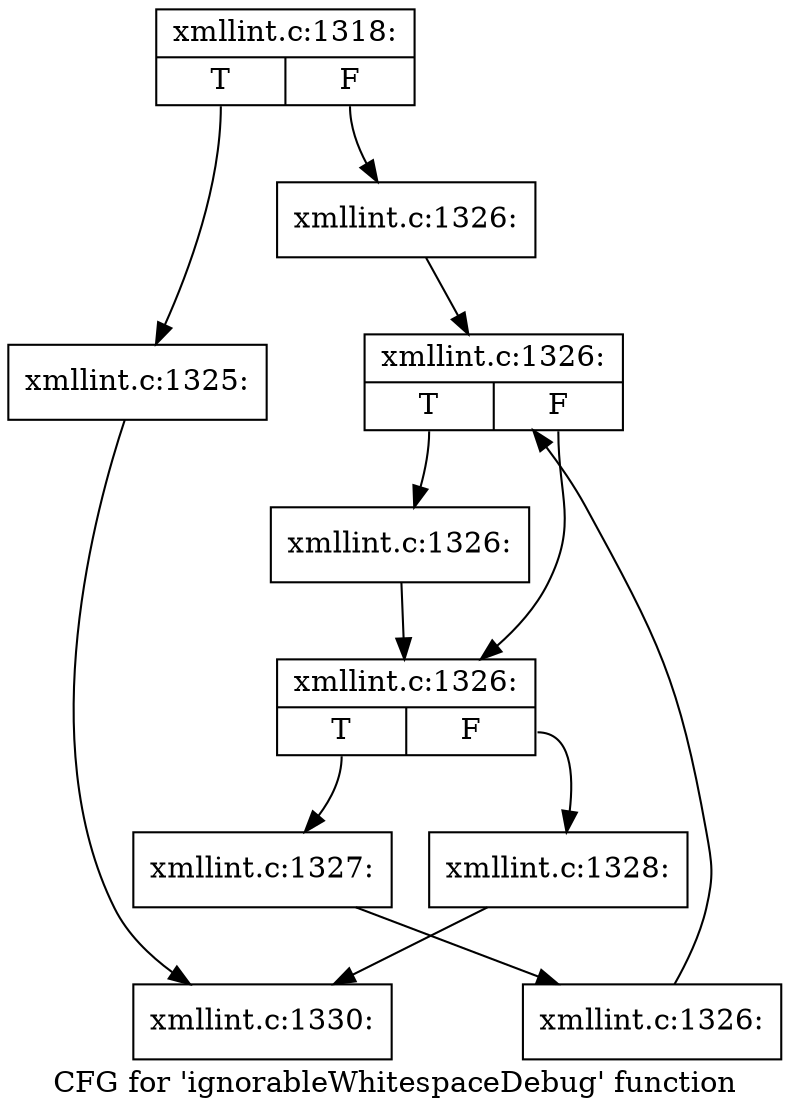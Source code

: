 digraph "CFG for 'ignorableWhitespaceDebug' function" {
	label="CFG for 'ignorableWhitespaceDebug' function";

	Node0x556d1b56cea0 [shape=record,label="{xmllint.c:1318:|{<s0>T|<s1>F}}"];
	Node0x556d1b56cea0:s0 -> Node0x556d1b56e2c0;
	Node0x556d1b56cea0:s1 -> Node0x556d1b56e310;
	Node0x556d1b56e2c0 [shape=record,label="{xmllint.c:1325:}"];
	Node0x556d1b56e2c0 -> Node0x556d1b56cef0;
	Node0x556d1b56e310 [shape=record,label="{xmllint.c:1326:}"];
	Node0x556d1b56e310 -> Node0x556d1b56e760;
	Node0x556d1b56e760 [shape=record,label="{xmllint.c:1326:|{<s0>T|<s1>F}}"];
	Node0x556d1b56e760:s0 -> Node0x556d1b56eb10;
	Node0x556d1b56e760:s1 -> Node0x556d1b56eac0;
	Node0x556d1b56eb10 [shape=record,label="{xmllint.c:1326:}"];
	Node0x556d1b56eb10 -> Node0x556d1b56eac0;
	Node0x556d1b56eac0 [shape=record,label="{xmllint.c:1326:|{<s0>T|<s1>F}}"];
	Node0x556d1b56eac0:s0 -> Node0x556d1b56ea40;
	Node0x556d1b56eac0:s1 -> Node0x556d1b56e5c0;
	Node0x556d1b56ea40 [shape=record,label="{xmllint.c:1327:}"];
	Node0x556d1b56ea40 -> Node0x556d1b56e9b0;
	Node0x556d1b56e9b0 [shape=record,label="{xmllint.c:1326:}"];
	Node0x556d1b56e9b0 -> Node0x556d1b56e760;
	Node0x556d1b56e5c0 [shape=record,label="{xmllint.c:1328:}"];
	Node0x556d1b56e5c0 -> Node0x556d1b56cef0;
	Node0x556d1b56cef0 [shape=record,label="{xmllint.c:1330:}"];
}
